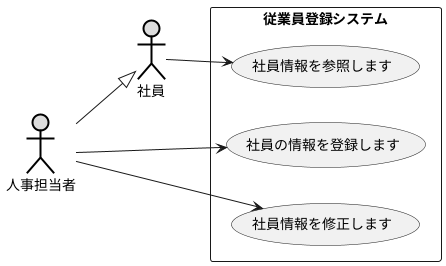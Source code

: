 @startuml ユースケース図
left to right direction
actor 人事担当者#DDDDDD;line:black;line.bold;
actor 社員#DDDDDD;line:black;line.bold;
rectangle 従業員登録システム{
usecase 社員の情報を登録します
usecase 社員情報を参照します
usecase 社員情報を修正します


}
人事担当者--> 社員の情報を登録します
社員 --> 社員情報を参照します 
人事担当者--> 社員情報を修正します
人事担当者 --|> 社員
@enduml